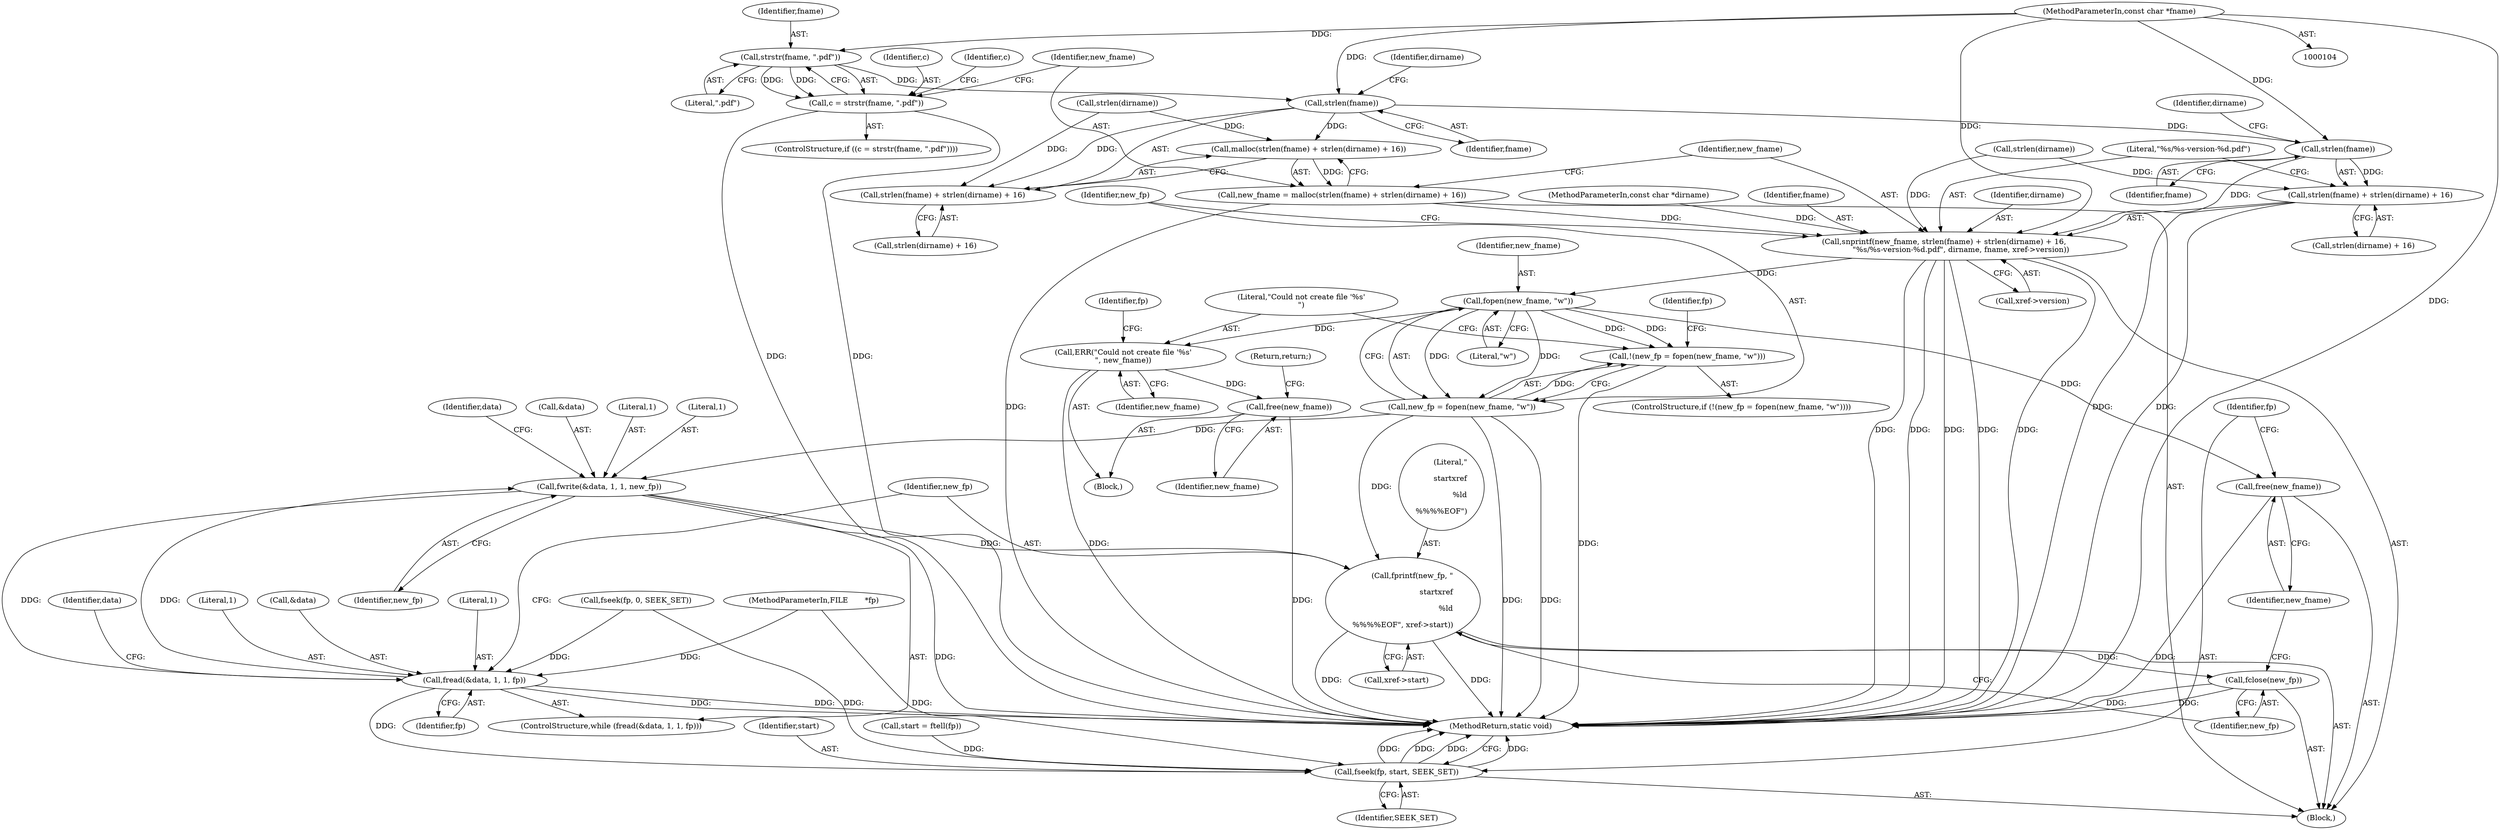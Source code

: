 digraph "0_pdfresurrect_0c4120fffa3dffe97b95c486a120eded82afe8a6_0@API" {
"1000122" [label="(Call,strstr(fname, \".pdf\"))"];
"1000106" [label="(MethodParameterIn,const char *fname)"];
"1000120" [label="(Call,c = strstr(fname, \".pdf\"))"];
"1000133" [label="(Call,strlen(fname))"];
"1000131" [label="(Call,malloc(strlen(fname) + strlen(dirname) + 16))"];
"1000129" [label="(Call,new_fname = malloc(strlen(fname) + strlen(dirname) + 16))"];
"1000139" [label="(Call,snprintf(new_fname, strlen(fname) + strlen(dirname) + 16,\n              \"%s/%s-version-%d.pdf\", dirname, fname, xref->version))"];
"1000158" [label="(Call,fopen(new_fname, \"w\"))"];
"1000155" [label="(Call,!(new_fp = fopen(new_fname, \"w\")))"];
"1000156" [label="(Call,new_fp = fopen(new_fname, \"w\"))"];
"1000183" [label="(Call,fwrite(&data, 1, 1, new_fp))"];
"1000177" [label="(Call,fread(&data, 1, 1, fp))"];
"1000199" [label="(Call,fseek(fp, start, SEEK_SET))"];
"1000189" [label="(Call,fprintf(new_fp, \"\r\nstartxref\r\n%ld\r\n%%%%EOF\", xref->start))"];
"1000195" [label="(Call,fclose(new_fp))"];
"1000162" [label="(Call,ERR(\"Could not create file '%s'\n\", new_fname))"];
"1000169" [label="(Call,free(new_fname))"];
"1000197" [label="(Call,free(new_fname))"];
"1000132" [label="(Call,strlen(fname) + strlen(dirname) + 16)"];
"1000142" [label="(Call,strlen(fname))"];
"1000141" [label="(Call,strlen(fname) + strlen(dirname) + 16)"];
"1000200" [label="(Identifier,fp)"];
"1000201" [label="(Identifier,start)"];
"1000185" [label="(Identifier,data)"];
"1000179" [label="(Identifier,data)"];
"1000181" [label="(Literal,1)"];
"1000105" [label="(MethodParameterIn,FILE       *fp)"];
"1000164" [label="(Identifier,new_fname)"];
"1000178" [label="(Call,&data)"];
"1000124" [label="(Literal,\".pdf\")"];
"1000131" [label="(Call,malloc(strlen(fname) + strlen(dirname) + 16))"];
"1000163" [label="(Literal,\"Could not create file '%s'\n\")"];
"1000184" [label="(Call,&data)"];
"1000171" [label="(Return,return;)"];
"1000107" [label="(MethodParameterIn,const char *dirname)"];
"1000129" [label="(Call,new_fname = malloc(strlen(fname) + strlen(dirname) + 16))"];
"1000197" [label="(Call,free(new_fname))"];
"1000127" [label="(Identifier,c)"];
"1000191" [label="(Literal,\"\r\nstartxref\r\n%ld\r\n%%%%EOF\")"];
"1000141" [label="(Call,strlen(fname) + strlen(dirname) + 16)"];
"1000159" [label="(Identifier,new_fname)"];
"1000149" [label="(Identifier,dirname)"];
"1000142" [label="(Call,strlen(fname))"];
"1000188" [label="(Identifier,new_fp)"];
"1000183" [label="(Call,fwrite(&data, 1, 1, new_fp))"];
"1000155" [label="(Call,!(new_fp = fopen(new_fname, \"w\")))"];
"1000186" [label="(Literal,1)"];
"1000180" [label="(Literal,1)"];
"1000190" [label="(Identifier,new_fp)"];
"1000187" [label="(Literal,1)"];
"1000169" [label="(Call,free(new_fname))"];
"1000106" [label="(MethodParameterIn,const char *fname)"];
"1000134" [label="(Identifier,fname)"];
"1000119" [label="(ControlStructure,if ((c = strstr(fname, \".pdf\"))))"];
"1000140" [label="(Identifier,new_fname)"];
"1000199" [label="(Call,fseek(fp, start, SEEK_SET))"];
"1000202" [label="(Identifier,SEEK_SET)"];
"1000158" [label="(Call,fopen(new_fname, \"w\"))"];
"1000151" [label="(Call,xref->version)"];
"1000130" [label="(Identifier,new_fname)"];
"1000156" [label="(Call,new_fp = fopen(new_fname, \"w\"))"];
"1000176" [label="(ControlStructure,while (fread(&data, 1, 1, fp)))"];
"1000133" [label="(Call,strlen(fname))"];
"1000150" [label="(Identifier,fname)"];
"1000162" [label="(Call,ERR(\"Could not create file '%s'\n\", new_fname))"];
"1000172" [label="(Call,fseek(fp, 0, SEEK_SET))"];
"1000166" [label="(Identifier,fp)"];
"1000182" [label="(Identifier,fp)"];
"1000135" [label="(Call,strlen(dirname) + 16)"];
"1000203" [label="(MethodReturn,static void)"];
"1000143" [label="(Identifier,fname)"];
"1000123" [label="(Identifier,fname)"];
"1000122" [label="(Call,strstr(fname, \".pdf\"))"];
"1000154" [label="(ControlStructure,if (!(new_fp = fopen(new_fname, \"w\"))))"];
"1000145" [label="(Call,strlen(dirname))"];
"1000109" [label="(Block,)"];
"1000148" [label="(Literal,\"%s/%s-version-%d.pdf\")"];
"1000170" [label="(Identifier,new_fname)"];
"1000196" [label="(Identifier,new_fp)"];
"1000192" [label="(Call,xref->start)"];
"1000173" [label="(Identifier,fp)"];
"1000115" [label="(Call,start = ftell(fp))"];
"1000157" [label="(Identifier,new_fp)"];
"1000177" [label="(Call,fread(&data, 1, 1, fp))"];
"1000144" [label="(Call,strlen(dirname) + 16)"];
"1000139" [label="(Call,snprintf(new_fname, strlen(fname) + strlen(dirname) + 16,\n              \"%s/%s-version-%d.pdf\", dirname, fname, xref->version))"];
"1000121" [label="(Identifier,c)"];
"1000132" [label="(Call,strlen(fname) + strlen(dirname) + 16)"];
"1000189" [label="(Call,fprintf(new_fp, \"\r\nstartxref\r\n%ld\r\n%%%%EOF\", xref->start))"];
"1000137" [label="(Identifier,dirname)"];
"1000195" [label="(Call,fclose(new_fp))"];
"1000198" [label="(Identifier,new_fname)"];
"1000146" [label="(Identifier,dirname)"];
"1000161" [label="(Block,)"];
"1000136" [label="(Call,strlen(dirname))"];
"1000160" [label="(Literal,\"w\")"];
"1000120" [label="(Call,c = strstr(fname, \".pdf\"))"];
"1000122" -> "1000120"  [label="AST: "];
"1000122" -> "1000124"  [label="CFG: "];
"1000123" -> "1000122"  [label="AST: "];
"1000124" -> "1000122"  [label="AST: "];
"1000120" -> "1000122"  [label="CFG: "];
"1000122" -> "1000120"  [label="DDG: "];
"1000122" -> "1000120"  [label="DDG: "];
"1000106" -> "1000122"  [label="DDG: "];
"1000122" -> "1000133"  [label="DDG: "];
"1000106" -> "1000104"  [label="AST: "];
"1000106" -> "1000203"  [label="DDG: "];
"1000106" -> "1000133"  [label="DDG: "];
"1000106" -> "1000142"  [label="DDG: "];
"1000106" -> "1000139"  [label="DDG: "];
"1000120" -> "1000119"  [label="AST: "];
"1000121" -> "1000120"  [label="AST: "];
"1000127" -> "1000120"  [label="CFG: "];
"1000130" -> "1000120"  [label="CFG: "];
"1000120" -> "1000203"  [label="DDG: "];
"1000120" -> "1000203"  [label="DDG: "];
"1000133" -> "1000132"  [label="AST: "];
"1000133" -> "1000134"  [label="CFG: "];
"1000134" -> "1000133"  [label="AST: "];
"1000137" -> "1000133"  [label="CFG: "];
"1000133" -> "1000131"  [label="DDG: "];
"1000133" -> "1000132"  [label="DDG: "];
"1000133" -> "1000142"  [label="DDG: "];
"1000131" -> "1000129"  [label="AST: "];
"1000131" -> "1000132"  [label="CFG: "];
"1000132" -> "1000131"  [label="AST: "];
"1000129" -> "1000131"  [label="CFG: "];
"1000131" -> "1000129"  [label="DDG: "];
"1000136" -> "1000131"  [label="DDG: "];
"1000129" -> "1000109"  [label="AST: "];
"1000130" -> "1000129"  [label="AST: "];
"1000140" -> "1000129"  [label="CFG: "];
"1000129" -> "1000203"  [label="DDG: "];
"1000129" -> "1000139"  [label="DDG: "];
"1000139" -> "1000109"  [label="AST: "];
"1000139" -> "1000151"  [label="CFG: "];
"1000140" -> "1000139"  [label="AST: "];
"1000141" -> "1000139"  [label="AST: "];
"1000148" -> "1000139"  [label="AST: "];
"1000149" -> "1000139"  [label="AST: "];
"1000150" -> "1000139"  [label="AST: "];
"1000151" -> "1000139"  [label="AST: "];
"1000157" -> "1000139"  [label="CFG: "];
"1000139" -> "1000203"  [label="DDG: "];
"1000139" -> "1000203"  [label="DDG: "];
"1000139" -> "1000203"  [label="DDG: "];
"1000139" -> "1000203"  [label="DDG: "];
"1000139" -> "1000203"  [label="DDG: "];
"1000142" -> "1000139"  [label="DDG: "];
"1000145" -> "1000139"  [label="DDG: "];
"1000107" -> "1000139"  [label="DDG: "];
"1000139" -> "1000158"  [label="DDG: "];
"1000158" -> "1000156"  [label="AST: "];
"1000158" -> "1000160"  [label="CFG: "];
"1000159" -> "1000158"  [label="AST: "];
"1000160" -> "1000158"  [label="AST: "];
"1000156" -> "1000158"  [label="CFG: "];
"1000158" -> "1000155"  [label="DDG: "];
"1000158" -> "1000155"  [label="DDG: "];
"1000158" -> "1000156"  [label="DDG: "];
"1000158" -> "1000156"  [label="DDG: "];
"1000158" -> "1000162"  [label="DDG: "];
"1000158" -> "1000197"  [label="DDG: "];
"1000155" -> "1000154"  [label="AST: "];
"1000155" -> "1000156"  [label="CFG: "];
"1000156" -> "1000155"  [label="AST: "];
"1000163" -> "1000155"  [label="CFG: "];
"1000173" -> "1000155"  [label="CFG: "];
"1000155" -> "1000203"  [label="DDG: "];
"1000156" -> "1000155"  [label="DDG: "];
"1000157" -> "1000156"  [label="AST: "];
"1000156" -> "1000203"  [label="DDG: "];
"1000156" -> "1000203"  [label="DDG: "];
"1000156" -> "1000183"  [label="DDG: "];
"1000156" -> "1000189"  [label="DDG: "];
"1000183" -> "1000176"  [label="AST: "];
"1000183" -> "1000188"  [label="CFG: "];
"1000184" -> "1000183"  [label="AST: "];
"1000186" -> "1000183"  [label="AST: "];
"1000187" -> "1000183"  [label="AST: "];
"1000188" -> "1000183"  [label="AST: "];
"1000179" -> "1000183"  [label="CFG: "];
"1000183" -> "1000203"  [label="DDG: "];
"1000183" -> "1000177"  [label="DDG: "];
"1000177" -> "1000183"  [label="DDG: "];
"1000183" -> "1000189"  [label="DDG: "];
"1000177" -> "1000176"  [label="AST: "];
"1000177" -> "1000182"  [label="CFG: "];
"1000178" -> "1000177"  [label="AST: "];
"1000180" -> "1000177"  [label="AST: "];
"1000181" -> "1000177"  [label="AST: "];
"1000182" -> "1000177"  [label="AST: "];
"1000185" -> "1000177"  [label="CFG: "];
"1000190" -> "1000177"  [label="CFG: "];
"1000177" -> "1000203"  [label="DDG: "];
"1000177" -> "1000203"  [label="DDG: "];
"1000172" -> "1000177"  [label="DDG: "];
"1000105" -> "1000177"  [label="DDG: "];
"1000177" -> "1000199"  [label="DDG: "];
"1000199" -> "1000109"  [label="AST: "];
"1000199" -> "1000202"  [label="CFG: "];
"1000200" -> "1000199"  [label="AST: "];
"1000201" -> "1000199"  [label="AST: "];
"1000202" -> "1000199"  [label="AST: "];
"1000203" -> "1000199"  [label="CFG: "];
"1000199" -> "1000203"  [label="DDG: "];
"1000199" -> "1000203"  [label="DDG: "];
"1000199" -> "1000203"  [label="DDG: "];
"1000199" -> "1000203"  [label="DDG: "];
"1000105" -> "1000199"  [label="DDG: "];
"1000115" -> "1000199"  [label="DDG: "];
"1000172" -> "1000199"  [label="DDG: "];
"1000189" -> "1000109"  [label="AST: "];
"1000189" -> "1000192"  [label="CFG: "];
"1000190" -> "1000189"  [label="AST: "];
"1000191" -> "1000189"  [label="AST: "];
"1000192" -> "1000189"  [label="AST: "];
"1000196" -> "1000189"  [label="CFG: "];
"1000189" -> "1000203"  [label="DDG: "];
"1000189" -> "1000203"  [label="DDG: "];
"1000189" -> "1000195"  [label="DDG: "];
"1000195" -> "1000109"  [label="AST: "];
"1000195" -> "1000196"  [label="CFG: "];
"1000196" -> "1000195"  [label="AST: "];
"1000198" -> "1000195"  [label="CFG: "];
"1000195" -> "1000203"  [label="DDG: "];
"1000195" -> "1000203"  [label="DDG: "];
"1000162" -> "1000161"  [label="AST: "];
"1000162" -> "1000164"  [label="CFG: "];
"1000163" -> "1000162"  [label="AST: "];
"1000164" -> "1000162"  [label="AST: "];
"1000166" -> "1000162"  [label="CFG: "];
"1000162" -> "1000203"  [label="DDG: "];
"1000162" -> "1000169"  [label="DDG: "];
"1000169" -> "1000161"  [label="AST: "];
"1000169" -> "1000170"  [label="CFG: "];
"1000170" -> "1000169"  [label="AST: "];
"1000171" -> "1000169"  [label="CFG: "];
"1000169" -> "1000203"  [label="DDG: "];
"1000197" -> "1000109"  [label="AST: "];
"1000197" -> "1000198"  [label="CFG: "];
"1000198" -> "1000197"  [label="AST: "];
"1000200" -> "1000197"  [label="CFG: "];
"1000197" -> "1000203"  [label="DDG: "];
"1000132" -> "1000135"  [label="CFG: "];
"1000135" -> "1000132"  [label="AST: "];
"1000136" -> "1000132"  [label="DDG: "];
"1000142" -> "1000141"  [label="AST: "];
"1000142" -> "1000143"  [label="CFG: "];
"1000143" -> "1000142"  [label="AST: "];
"1000146" -> "1000142"  [label="CFG: "];
"1000142" -> "1000141"  [label="DDG: "];
"1000141" -> "1000144"  [label="CFG: "];
"1000144" -> "1000141"  [label="AST: "];
"1000148" -> "1000141"  [label="CFG: "];
"1000141" -> "1000203"  [label="DDG: "];
"1000141" -> "1000203"  [label="DDG: "];
"1000145" -> "1000141"  [label="DDG: "];
}
